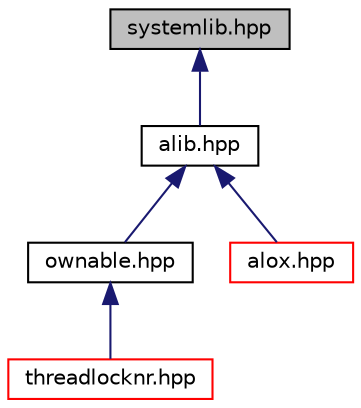 digraph "systemlib.hpp"
{
  edge [fontname="Helvetica",fontsize="10",labelfontname="Helvetica",labelfontsize="10"];
  node [fontname="Helvetica",fontsize="10",shape=record];
  Node6 [label="systemlib.hpp",height=0.2,width=0.4,color="black", fillcolor="grey75", style="filled", fontcolor="black"];
  Node6 -> Node7 [dir="back",color="midnightblue",fontsize="10",style="solid",fontname="Helvetica"];
  Node7 [label="alib.hpp",height=0.2,width=0.4,color="black", fillcolor="white", style="filled",URL="$alib_8hpp.html"];
  Node7 -> Node8 [dir="back",color="midnightblue",fontsize="10",style="solid",fontname="Helvetica"];
  Node8 [label="ownable.hpp",height=0.2,width=0.4,color="black", fillcolor="white", style="filled",URL="$ownable_8hpp.html"];
  Node8 -> Node9 [dir="back",color="midnightblue",fontsize="10",style="solid",fontname="Helvetica"];
  Node9 [label="threadlocknr.hpp",height=0.2,width=0.4,color="red", fillcolor="white", style="filled",URL="$threadlocknr_8hpp.html"];
  Node7 -> Node12 [dir="back",color="midnightblue",fontsize="10",style="solid",fontname="Helvetica"];
  Node12 [label="alox.hpp",height=0.2,width=0.4,color="red", fillcolor="white", style="filled",URL="$alox_8hpp.html"];
}
